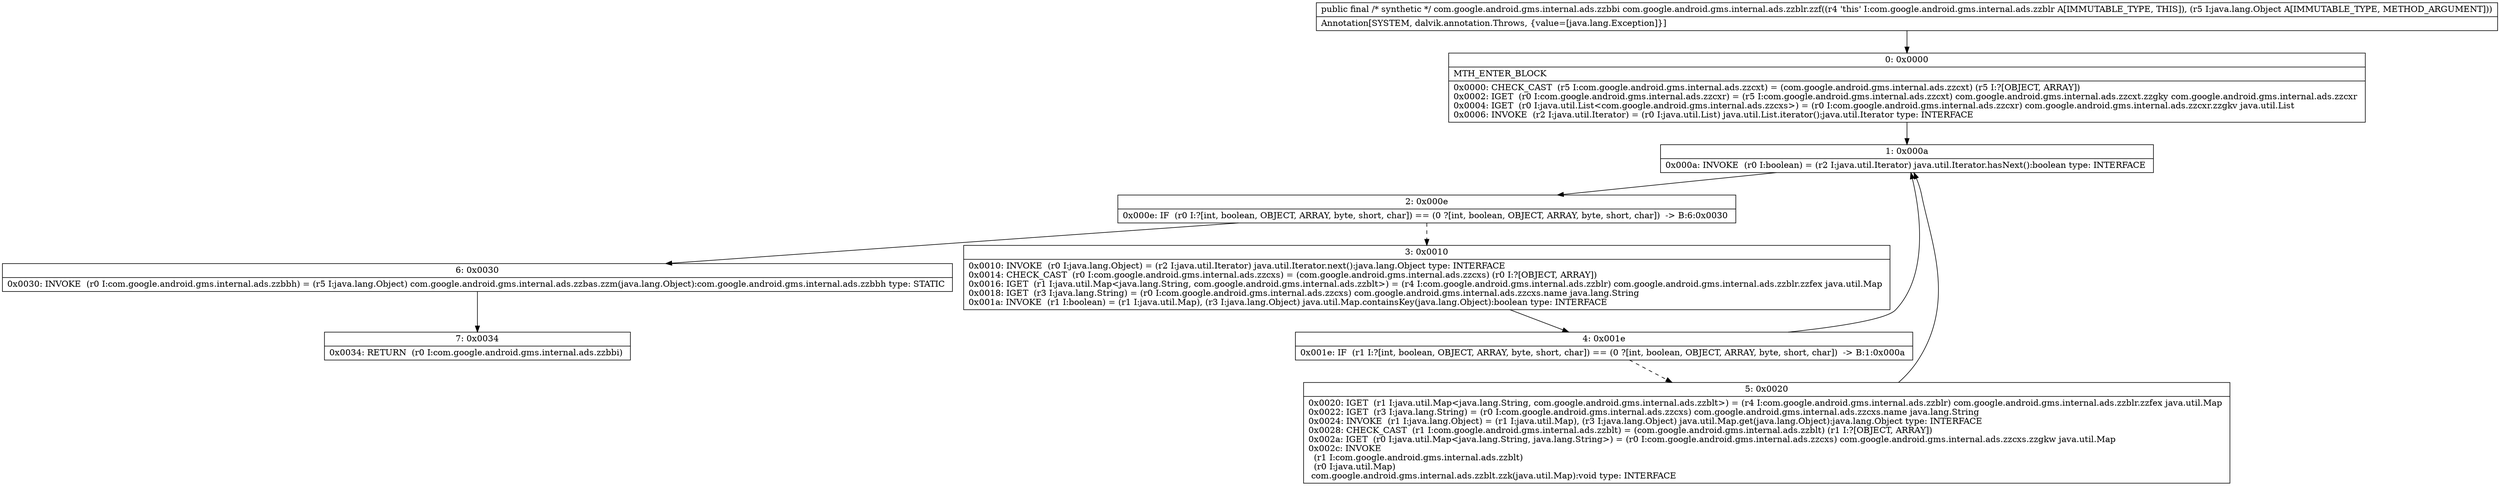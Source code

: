 digraph "CFG forcom.google.android.gms.internal.ads.zzblr.zzf(Ljava\/lang\/Object;)Lcom\/google\/android\/gms\/internal\/ads\/zzbbi;" {
Node_0 [shape=record,label="{0\:\ 0x0000|MTH_ENTER_BLOCK\l|0x0000: CHECK_CAST  (r5 I:com.google.android.gms.internal.ads.zzcxt) = (com.google.android.gms.internal.ads.zzcxt) (r5 I:?[OBJECT, ARRAY]) \l0x0002: IGET  (r0 I:com.google.android.gms.internal.ads.zzcxr) = (r5 I:com.google.android.gms.internal.ads.zzcxt) com.google.android.gms.internal.ads.zzcxt.zzgky com.google.android.gms.internal.ads.zzcxr \l0x0004: IGET  (r0 I:java.util.List\<com.google.android.gms.internal.ads.zzcxs\>) = (r0 I:com.google.android.gms.internal.ads.zzcxr) com.google.android.gms.internal.ads.zzcxr.zzgkv java.util.List \l0x0006: INVOKE  (r2 I:java.util.Iterator) = (r0 I:java.util.List) java.util.List.iterator():java.util.Iterator type: INTERFACE \l}"];
Node_1 [shape=record,label="{1\:\ 0x000a|0x000a: INVOKE  (r0 I:boolean) = (r2 I:java.util.Iterator) java.util.Iterator.hasNext():boolean type: INTERFACE \l}"];
Node_2 [shape=record,label="{2\:\ 0x000e|0x000e: IF  (r0 I:?[int, boolean, OBJECT, ARRAY, byte, short, char]) == (0 ?[int, boolean, OBJECT, ARRAY, byte, short, char])  \-\> B:6:0x0030 \l}"];
Node_3 [shape=record,label="{3\:\ 0x0010|0x0010: INVOKE  (r0 I:java.lang.Object) = (r2 I:java.util.Iterator) java.util.Iterator.next():java.lang.Object type: INTERFACE \l0x0014: CHECK_CAST  (r0 I:com.google.android.gms.internal.ads.zzcxs) = (com.google.android.gms.internal.ads.zzcxs) (r0 I:?[OBJECT, ARRAY]) \l0x0016: IGET  (r1 I:java.util.Map\<java.lang.String, com.google.android.gms.internal.ads.zzblt\>) = (r4 I:com.google.android.gms.internal.ads.zzblr) com.google.android.gms.internal.ads.zzblr.zzfex java.util.Map \l0x0018: IGET  (r3 I:java.lang.String) = (r0 I:com.google.android.gms.internal.ads.zzcxs) com.google.android.gms.internal.ads.zzcxs.name java.lang.String \l0x001a: INVOKE  (r1 I:boolean) = (r1 I:java.util.Map), (r3 I:java.lang.Object) java.util.Map.containsKey(java.lang.Object):boolean type: INTERFACE \l}"];
Node_4 [shape=record,label="{4\:\ 0x001e|0x001e: IF  (r1 I:?[int, boolean, OBJECT, ARRAY, byte, short, char]) == (0 ?[int, boolean, OBJECT, ARRAY, byte, short, char])  \-\> B:1:0x000a \l}"];
Node_5 [shape=record,label="{5\:\ 0x0020|0x0020: IGET  (r1 I:java.util.Map\<java.lang.String, com.google.android.gms.internal.ads.zzblt\>) = (r4 I:com.google.android.gms.internal.ads.zzblr) com.google.android.gms.internal.ads.zzblr.zzfex java.util.Map \l0x0022: IGET  (r3 I:java.lang.String) = (r0 I:com.google.android.gms.internal.ads.zzcxs) com.google.android.gms.internal.ads.zzcxs.name java.lang.String \l0x0024: INVOKE  (r1 I:java.lang.Object) = (r1 I:java.util.Map), (r3 I:java.lang.Object) java.util.Map.get(java.lang.Object):java.lang.Object type: INTERFACE \l0x0028: CHECK_CAST  (r1 I:com.google.android.gms.internal.ads.zzblt) = (com.google.android.gms.internal.ads.zzblt) (r1 I:?[OBJECT, ARRAY]) \l0x002a: IGET  (r0 I:java.util.Map\<java.lang.String, java.lang.String\>) = (r0 I:com.google.android.gms.internal.ads.zzcxs) com.google.android.gms.internal.ads.zzcxs.zzgkw java.util.Map \l0x002c: INVOKE  \l  (r1 I:com.google.android.gms.internal.ads.zzblt)\l  (r0 I:java.util.Map)\l com.google.android.gms.internal.ads.zzblt.zzk(java.util.Map):void type: INTERFACE \l}"];
Node_6 [shape=record,label="{6\:\ 0x0030|0x0030: INVOKE  (r0 I:com.google.android.gms.internal.ads.zzbbh) = (r5 I:java.lang.Object) com.google.android.gms.internal.ads.zzbas.zzm(java.lang.Object):com.google.android.gms.internal.ads.zzbbh type: STATIC \l}"];
Node_7 [shape=record,label="{7\:\ 0x0034|0x0034: RETURN  (r0 I:com.google.android.gms.internal.ads.zzbbi) \l}"];
MethodNode[shape=record,label="{public final \/* synthetic *\/ com.google.android.gms.internal.ads.zzbbi com.google.android.gms.internal.ads.zzblr.zzf((r4 'this' I:com.google.android.gms.internal.ads.zzblr A[IMMUTABLE_TYPE, THIS]), (r5 I:java.lang.Object A[IMMUTABLE_TYPE, METHOD_ARGUMENT]))  | Annotation[SYSTEM, dalvik.annotation.Throws, \{value=[java.lang.Exception]\}]\l}"];
MethodNode -> Node_0;
Node_0 -> Node_1;
Node_1 -> Node_2;
Node_2 -> Node_3[style=dashed];
Node_2 -> Node_6;
Node_3 -> Node_4;
Node_4 -> Node_1;
Node_4 -> Node_5[style=dashed];
Node_5 -> Node_1;
Node_6 -> Node_7;
}

